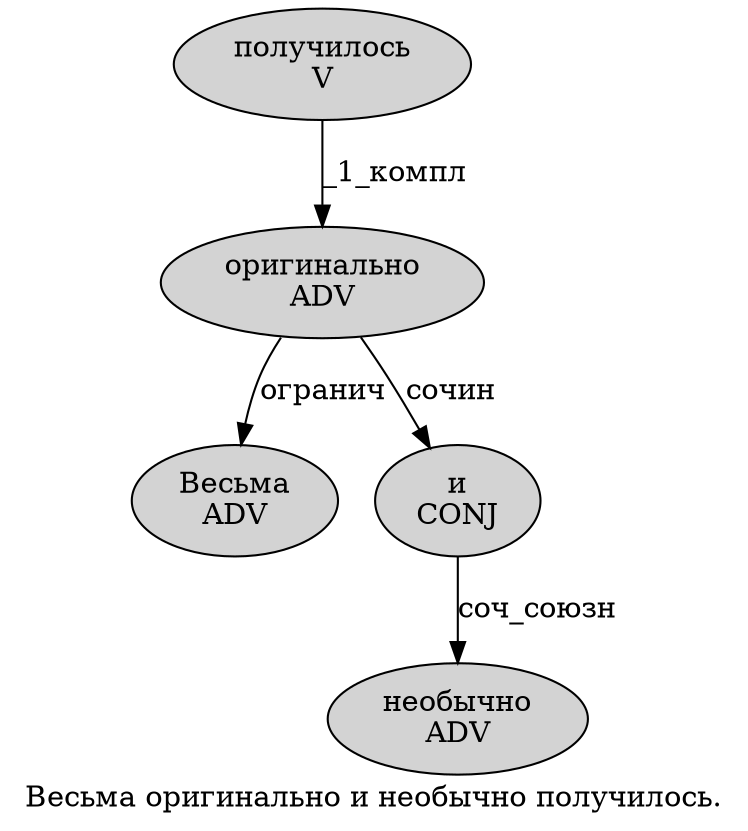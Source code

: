 digraph SENTENCE_864 {
	graph [label="Весьма оригинально и необычно получилось."]
	node [style=filled]
		0 [label="Весьма
ADV" color="" fillcolor=lightgray penwidth=1 shape=ellipse]
		1 [label="оригинально
ADV" color="" fillcolor=lightgray penwidth=1 shape=ellipse]
		2 [label="и
CONJ" color="" fillcolor=lightgray penwidth=1 shape=ellipse]
		3 [label="необычно
ADV" color="" fillcolor=lightgray penwidth=1 shape=ellipse]
		4 [label="получилось
V" color="" fillcolor=lightgray penwidth=1 shape=ellipse]
			1 -> 0 [label="огранич"]
			1 -> 2 [label="сочин"]
			4 -> 1 [label="_1_компл"]
			2 -> 3 [label="соч_союзн"]
}
